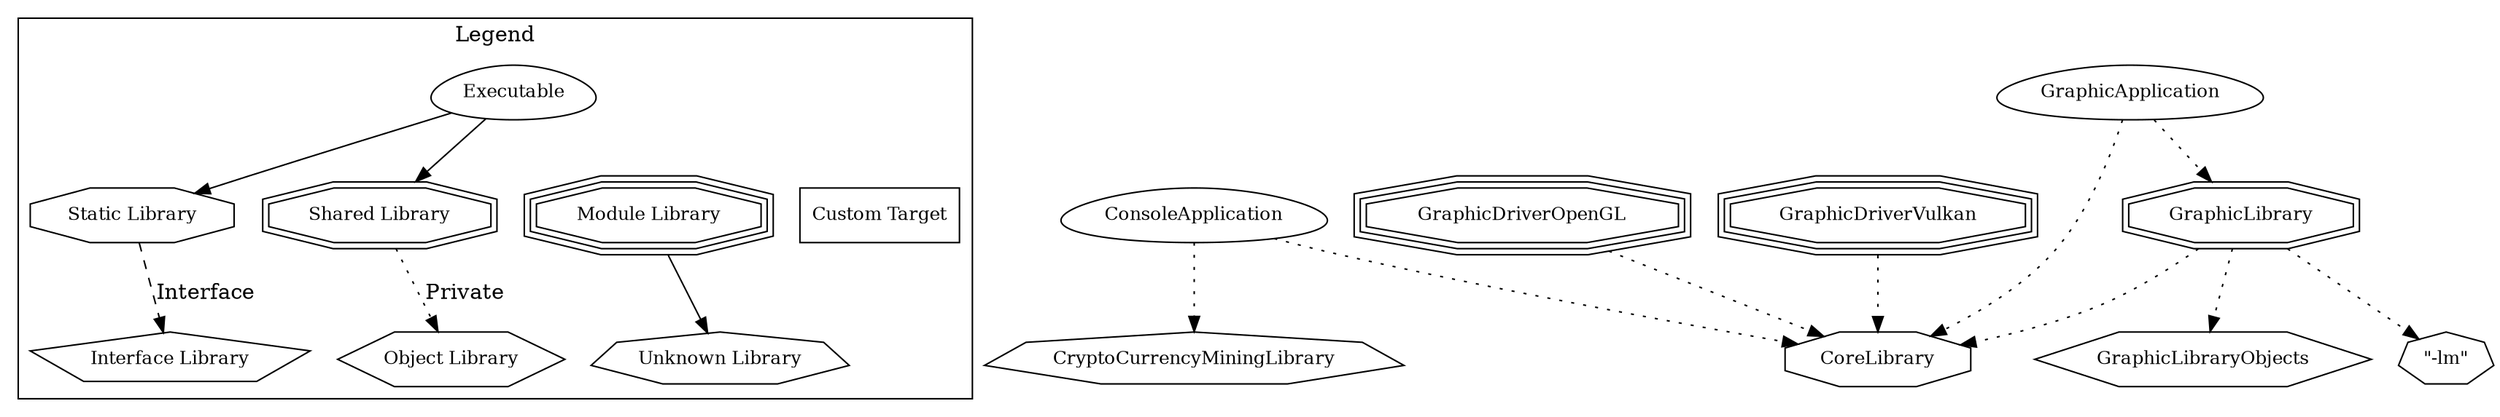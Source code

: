 digraph "GraphvizTestProject" {
node [
  fontsize = "12"
];
subgraph clusterLegend {
  label = "Legend";
  color = black;
  edge [ style = invis ];
  legendNode0 [ label = "Executable", shape = egg ];
  legendNode1 [ label = "Static Library", shape = octagon ];
  legendNode2 [ label = "Shared Library", shape = doubleoctagon ];
  legendNode3 [ label = "Module Library", shape = tripleoctagon ];
  legendNode4 [ label = "Interface Library", shape = pentagon ];
  legendNode5 [ label = "Object Library", shape = hexagon ];
  legendNode6 [ label = "Unknown Library", shape = septagon ];
  legendNode7 [ label = "Custom Target", shape = box ];
  legendNode0 -> legendNode1 [ style = solid ];
  legendNode0 -> legendNode2 [ style = solid ];
  legendNode0 -> legendNode3;
  legendNode1 -> legendNode4 [ label = "Interface", style = dashed ];
  legendNode2 -> legendNode5 [ label = "Private", style = dotted ];
  legendNode3 -> legendNode6 [ style = solid ];
  legendNode0 -> legendNode7;
}
    "node0" [ label = "ConsoleApplication", shape = egg ];
    "node1" [ label = "CoreLibrary", shape = octagon ];
    "node0" -> "node1" [ style = dotted ] // ConsoleApplication -> CoreLibrary
    "node2" [ label = "CryptoCurrencyMiningLibrary", shape = septagon ];
    "node0" -> "node2" [ style = dotted ] // ConsoleApplication -> CryptoCurrencyMiningLibrary
    "node3" [ label = "GraphicApplication", shape = egg ];
    "node3" -> "node1" [ style = dotted ] // GraphicApplication -> CoreLibrary
    "node4" [ label = "GraphicLibrary", shape = doubleoctagon ];
    "node5" [ label = "\"-lm\"", shape = septagon ];
    "node4" -> "node5" [ style = dotted ] // GraphicLibrary -> "-lm"
    "node4" -> "node1" [ style = dotted ] // GraphicLibrary -> CoreLibrary
    "node6" [ label = "GraphicLibraryObjects", shape = hexagon ];
    "node4" -> "node6" [ style = dotted ] // GraphicLibrary -> GraphicLibraryObjects
    "node3" -> "node4" [ style = dotted ] // GraphicApplication -> GraphicLibrary
    "node7" [ label = "GraphicDriverOpenGL", shape = tripleoctagon ];
    "node7" -> "node1" [ style = dotted ] // GraphicDriverOpenGL -> CoreLibrary
    "node8" [ label = "GraphicDriverVulkan", shape = tripleoctagon ];
    "node8" -> "node1" [ style = dotted ] // GraphicDriverVulkan -> CoreLibrary
}
